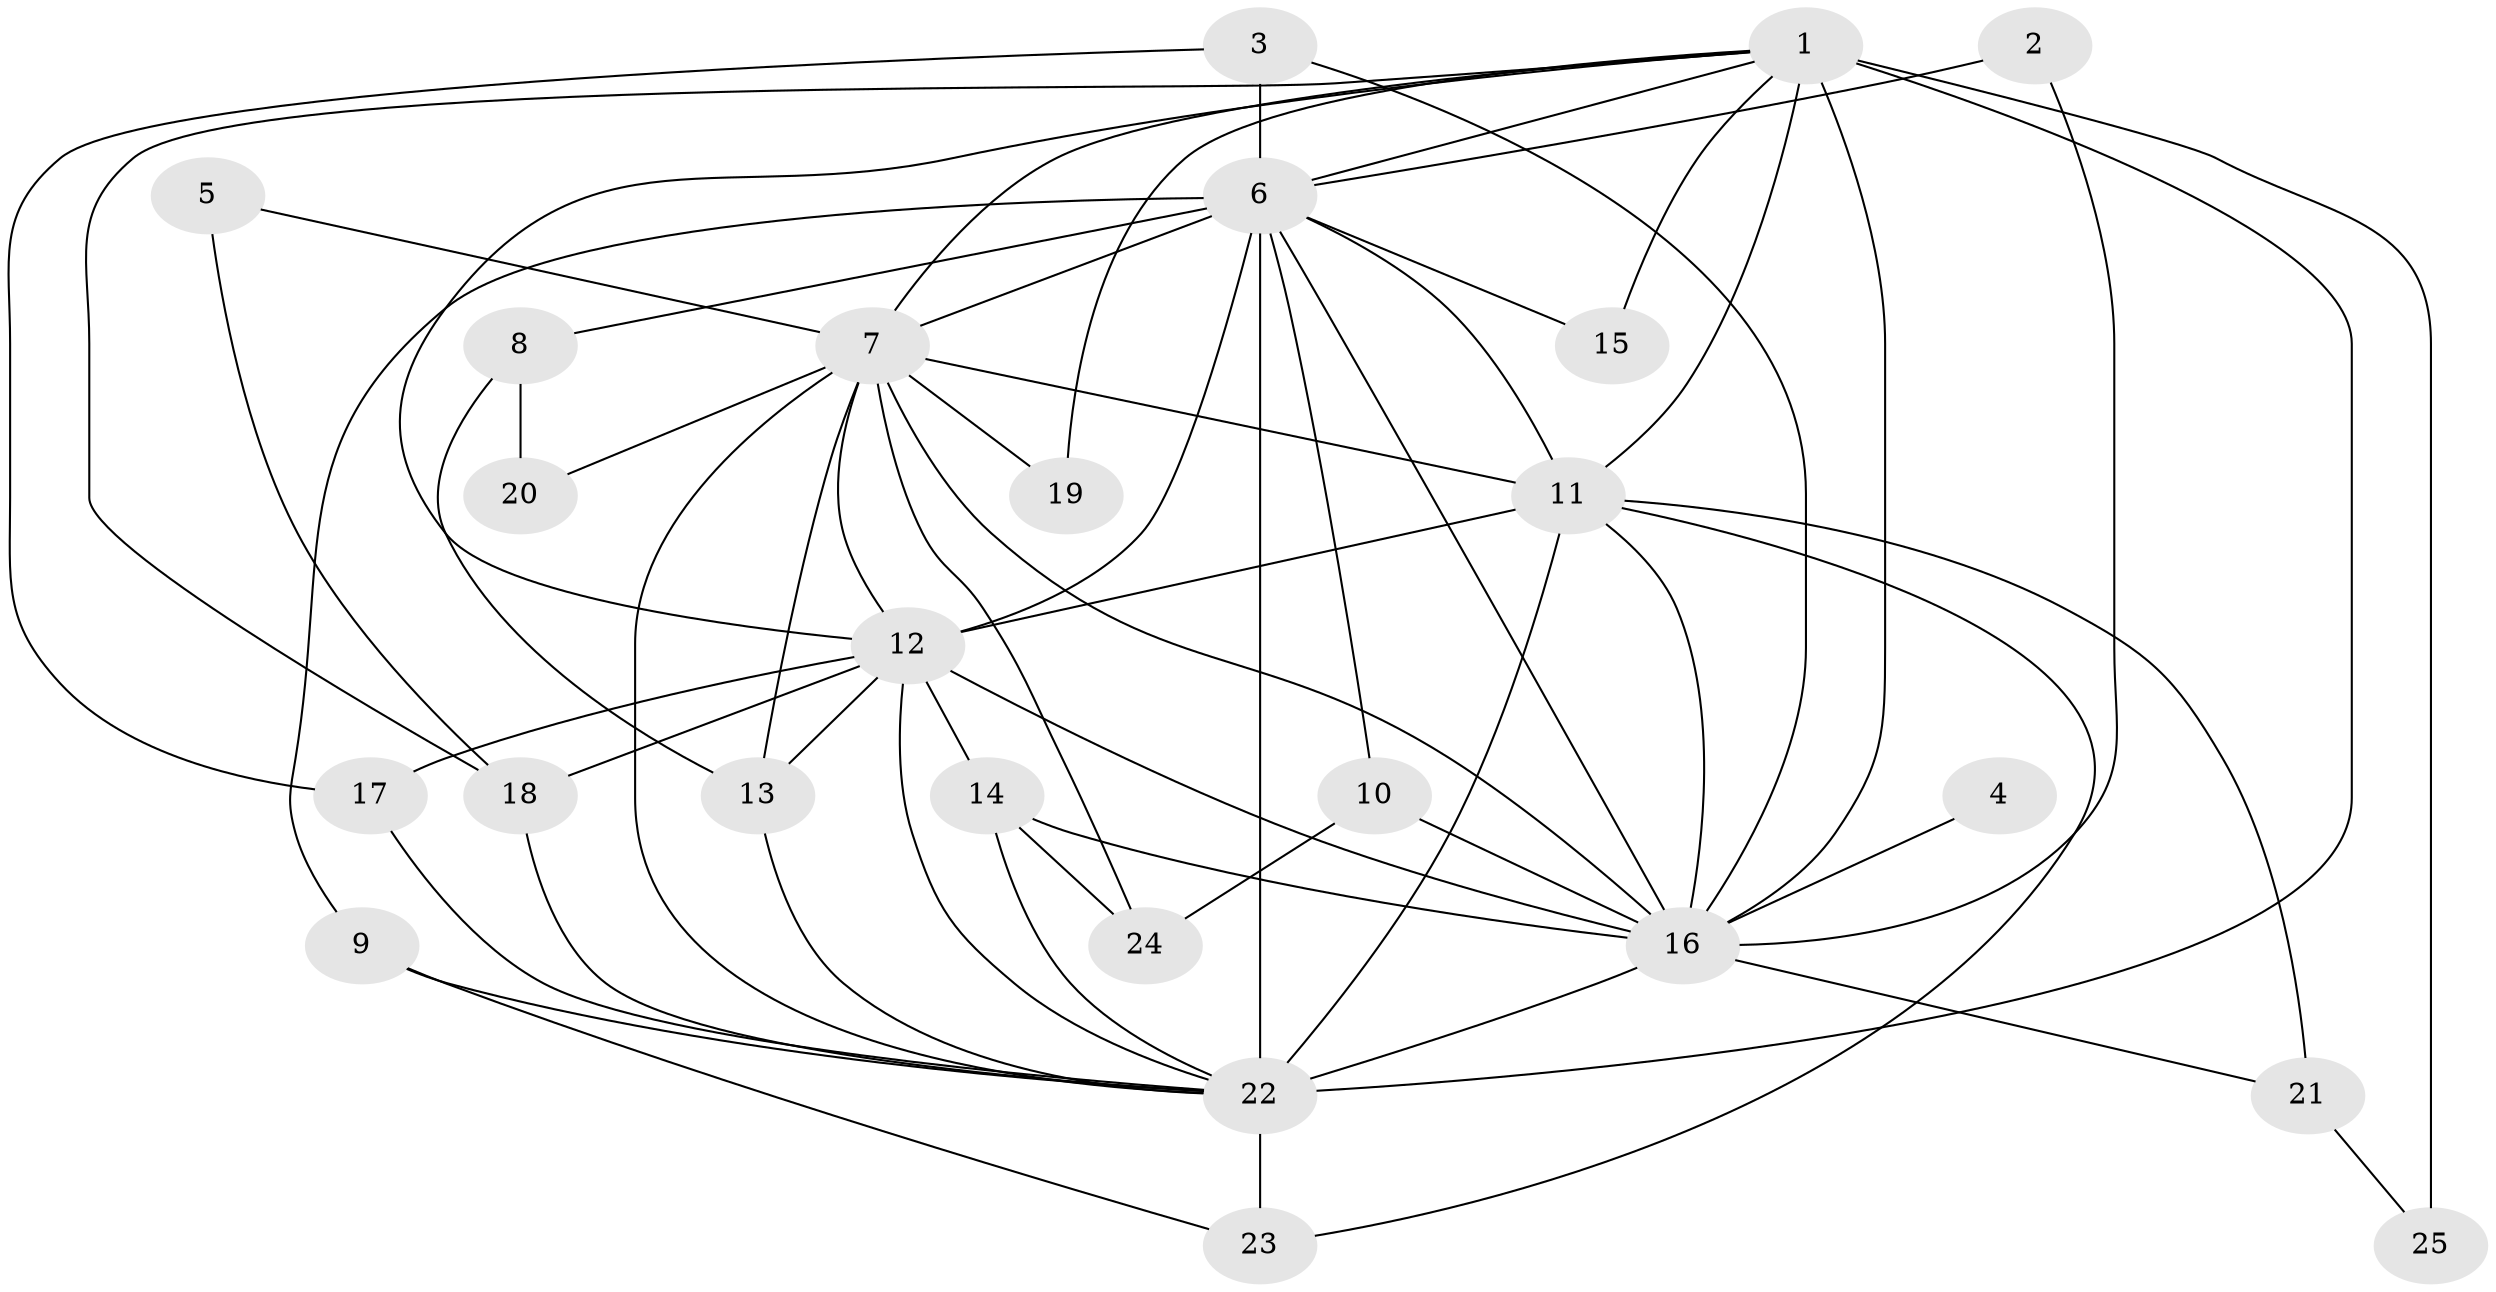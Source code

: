 // original degree distribution, {19: 0.02, 13: 0.04, 18: 0.02, 16: 0.04, 10: 0.02, 11: 0.02, 17: 0.02, 15: 0.02, 4: 0.1, 2: 0.5, 3: 0.18, 5: 0.02}
// Generated by graph-tools (version 1.1) at 2025/01/03/09/25 03:01:16]
// undirected, 25 vertices, 62 edges
graph export_dot {
graph [start="1"]
  node [color=gray90,style=filled];
  1;
  2;
  3;
  4;
  5;
  6;
  7;
  8;
  9;
  10;
  11;
  12;
  13;
  14;
  15;
  16;
  17;
  18;
  19;
  20;
  21;
  22;
  23;
  24;
  25;
  1 -- 6 [weight=2.0];
  1 -- 7 [weight=3.0];
  1 -- 11 [weight=2.0];
  1 -- 12 [weight=2.0];
  1 -- 15 [weight=1.0];
  1 -- 16 [weight=3.0];
  1 -- 18 [weight=1.0];
  1 -- 19 [weight=1.0];
  1 -- 22 [weight=7.0];
  1 -- 25 [weight=2.0];
  2 -- 6 [weight=1.0];
  2 -- 16 [weight=1.0];
  3 -- 6 [weight=1.0];
  3 -- 16 [weight=1.0];
  3 -- 17 [weight=1.0];
  4 -- 16 [weight=1.0];
  5 -- 7 [weight=1.0];
  5 -- 18 [weight=1.0];
  6 -- 7 [weight=2.0];
  6 -- 8 [weight=1.0];
  6 -- 9 [weight=1.0];
  6 -- 10 [weight=1.0];
  6 -- 11 [weight=2.0];
  6 -- 12 [weight=1.0];
  6 -- 15 [weight=1.0];
  6 -- 16 [weight=1.0];
  6 -- 22 [weight=5.0];
  7 -- 11 [weight=1.0];
  7 -- 12 [weight=1.0];
  7 -- 13 [weight=1.0];
  7 -- 16 [weight=1.0];
  7 -- 19 [weight=1.0];
  7 -- 20 [weight=1.0];
  7 -- 22 [weight=3.0];
  7 -- 24 [weight=2.0];
  8 -- 13 [weight=1.0];
  8 -- 20 [weight=1.0];
  9 -- 22 [weight=2.0];
  9 -- 23 [weight=1.0];
  10 -- 16 [weight=1.0];
  10 -- 24 [weight=1.0];
  11 -- 12 [weight=1.0];
  11 -- 16 [weight=1.0];
  11 -- 21 [weight=2.0];
  11 -- 22 [weight=3.0];
  11 -- 23 [weight=1.0];
  12 -- 13 [weight=1.0];
  12 -- 14 [weight=1.0];
  12 -- 16 [weight=1.0];
  12 -- 17 [weight=1.0];
  12 -- 18 [weight=2.0];
  12 -- 22 [weight=4.0];
  13 -- 22 [weight=1.0];
  14 -- 16 [weight=1.0];
  14 -- 22 [weight=1.0];
  14 -- 24 [weight=1.0];
  16 -- 21 [weight=1.0];
  16 -- 22 [weight=4.0];
  17 -- 22 [weight=1.0];
  18 -- 22 [weight=1.0];
  21 -- 25 [weight=1.0];
  22 -- 23 [weight=1.0];
}
